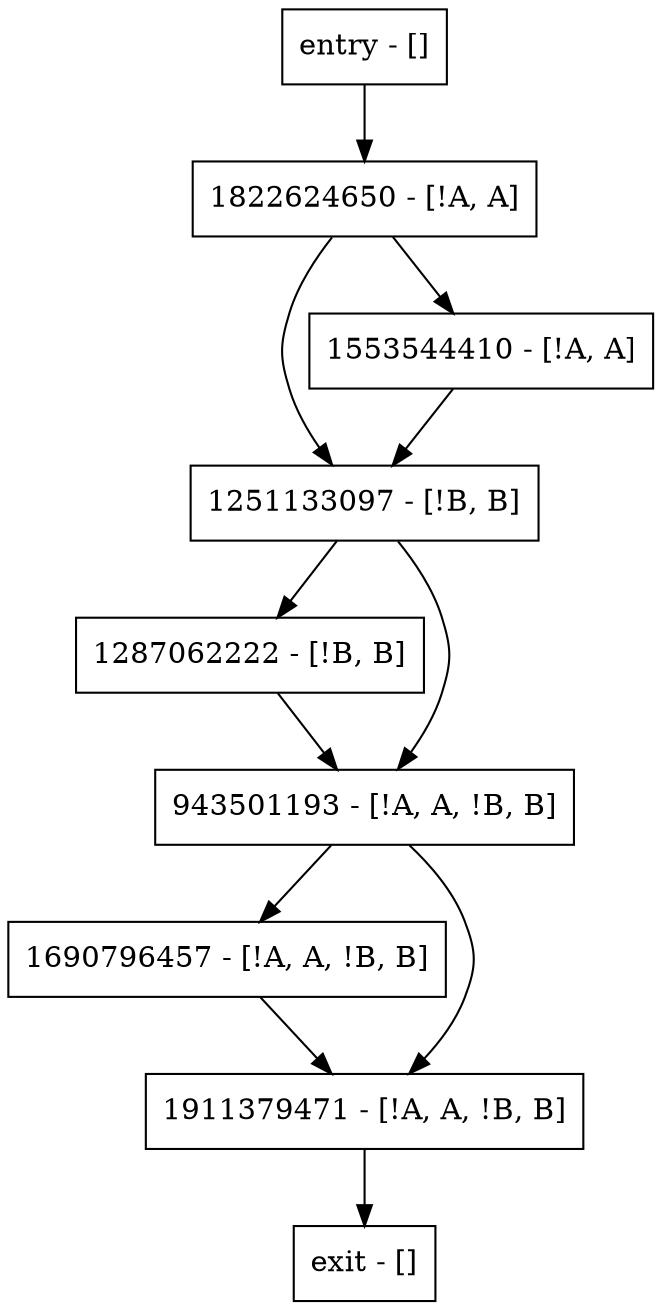 digraph main {
node [shape=record];
entry [label="entry - []"];
exit [label="exit - []"];
1822624650 [label="1822624650 - [!A, A]"];
1251133097 [label="1251133097 - [!B, B]"];
1553544410 [label="1553544410 - [!A, A]"];
1287062222 [label="1287062222 - [!B, B]"];
1690796457 [label="1690796457 - [!A, A, !B, B]"];
943501193 [label="943501193 - [!A, A, !B, B]"];
1911379471 [label="1911379471 - [!A, A, !B, B]"];
entry;
exit;
entry -> 1822624650;
1822624650 -> 1251133097;
1822624650 -> 1553544410;
1251133097 -> 1287062222;
1251133097 -> 943501193;
1553544410 -> 1251133097;
1287062222 -> 943501193;
1690796457 -> 1911379471;
943501193 -> 1690796457;
943501193 -> 1911379471;
1911379471 -> exit;
}
